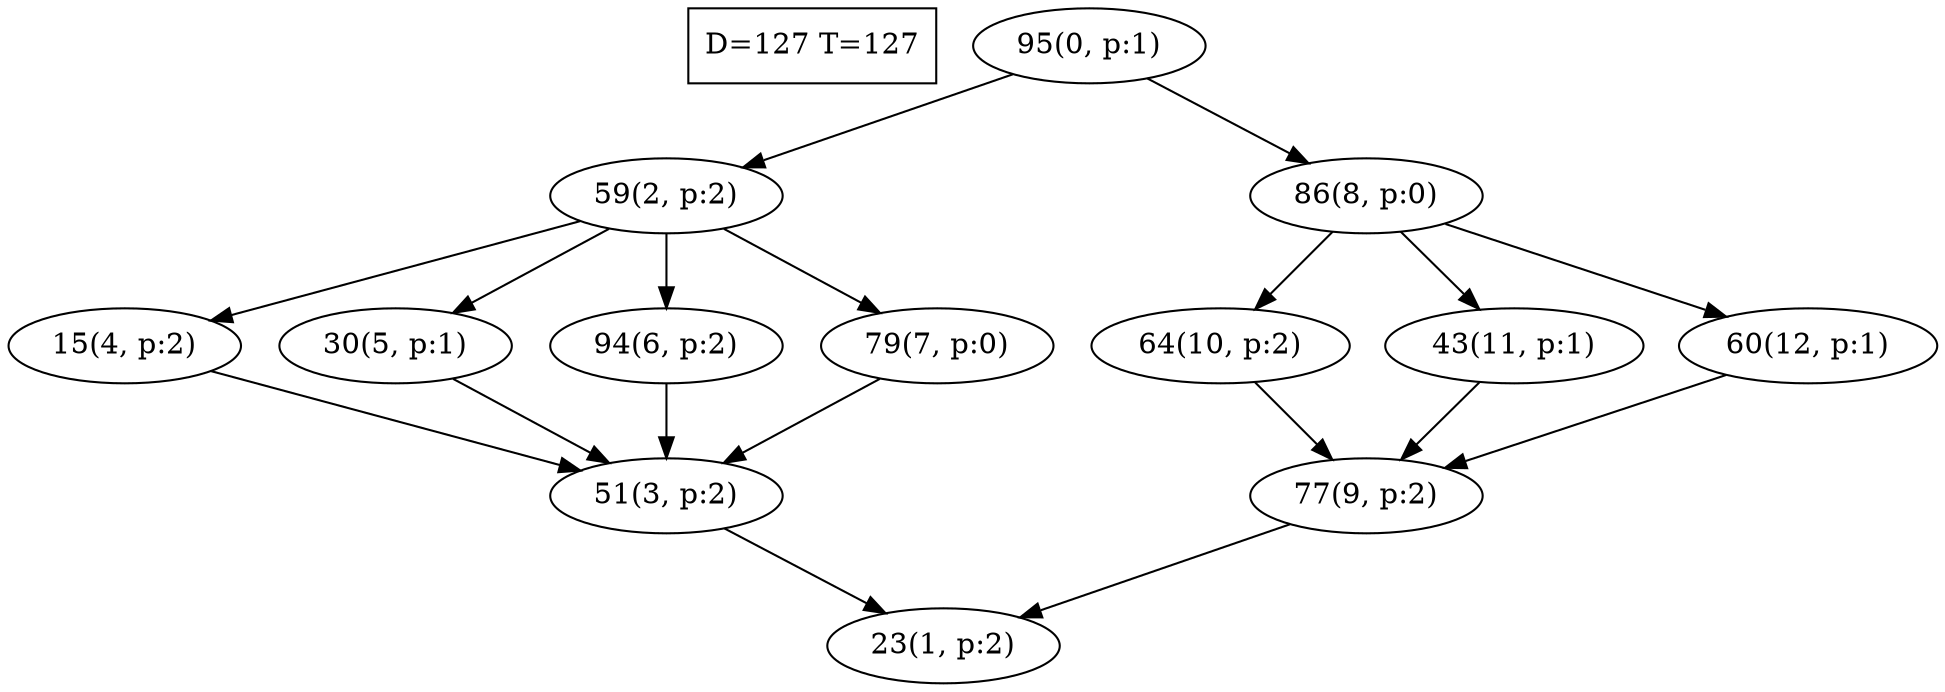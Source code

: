 digraph Task {
i [shape=box, label="D=127 T=127"]; 
0 [label="95(0, p:1)"];
1 [label="23(1, p:2)"];
2 [label="59(2, p:2)"];
3 [label="51(3, p:2)"];
4 [label="15(4, p:2)"];
5 [label="30(5, p:1)"];
6 [label="94(6, p:2)"];
7 [label="79(7, p:0)"];
8 [label="86(8, p:0)"];
9 [label="77(9, p:2)"];
10 [label="64(10, p:2)"];
11 [label="43(11, p:1)"];
12 [label="60(12, p:1)"];
0 -> 2;
0 -> 8;
2 -> 4;
2 -> 5;
2 -> 6;
2 -> 7;
3 -> 1;
4 -> 3;
5 -> 3;
6 -> 3;
7 -> 3;
8 -> 10;
8 -> 11;
8 -> 12;
9 -> 1;
10 -> 9;
11 -> 9;
12 -> 9;
}